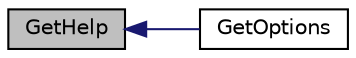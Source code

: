digraph "GetHelp"
{
  edge [fontname="Helvetica",fontsize="10",labelfontname="Helvetica",labelfontsize="10"];
  node [fontname="Helvetica",fontsize="10",shape=record];
  rankdir="LR";
  Node3 [label="GetHelp",height=0.2,width=0.4,color="black", fillcolor="grey75", style="filled", fontcolor="black"];
  Node3 -> Node4 [dir="back",color="midnightblue",fontsize="10",style="solid",fontname="Helvetica"];
  Node4 [label="GetOptions",height=0.2,width=0.4,color="black", fillcolor="white", style="filled",URL="$classUtils_1_1Utils.html#a5e88c8995b940f321215559825caf601"];
}

